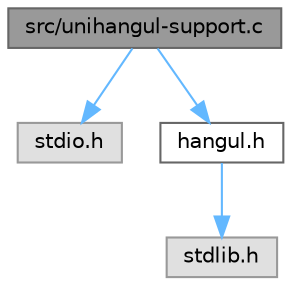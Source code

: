 digraph "src/unihangul-support.c"
{
 // LATEX_PDF_SIZE
  bgcolor="transparent";
  edge [fontname=Helvetica,fontsize=10,labelfontname=Helvetica,labelfontsize=10];
  node [fontname=Helvetica,fontsize=10,shape=box,height=0.2,width=0.4];
  Node1 [label="src/unihangul-support.c",height=0.2,width=0.4,color="gray40", fillcolor="grey60", style="filled", fontcolor="black",tooltip="Functions for converting Hangul letters into syllables."];
  Node1 -> Node2 [color="steelblue1",style="solid"];
  Node2 [label="stdio.h",height=0.2,width=0.4,color="grey60", fillcolor="#E0E0E0", style="filled",tooltip=" "];
  Node1 -> Node3 [color="steelblue1",style="solid"];
  Node3 [label="hangul.h",height=0.2,width=0.4,color="grey40", fillcolor="white", style="filled",URL="$hangul_8h.html",tooltip="Define constants and function prototypes for using Hangul glyphs."];
  Node3 -> Node4 [color="steelblue1",style="solid"];
  Node4 [label="stdlib.h",height=0.2,width=0.4,color="grey60", fillcolor="#E0E0E0", style="filled",tooltip=" "];
}
